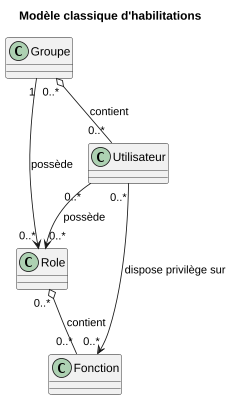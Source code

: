 @startuml
title Modèle classique d'habilitations
skinparam defaultFontName Liberation Sans
scale 500*400
Role "0..*"  o-- "0..*" Fonction: "contient"
Groupe "0..*" o-- "0..*" Utilisateur : "contient"
Utilisateur "0..*" --> "0..*" Role : "possède"
Utilisateur "0..*" --> "0..*" Fonction : "dispose privilège sur"
Groupe "1" -->"0..*" Role : "possède"

@enduml